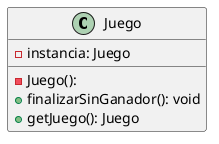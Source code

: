 @startuml
skinparam linetype ortho

class Juego {
  - Juego():
  - instancia: Juego
  + finalizarSinGanador(): void
  + getJuego(): Juego
}

@enduml
